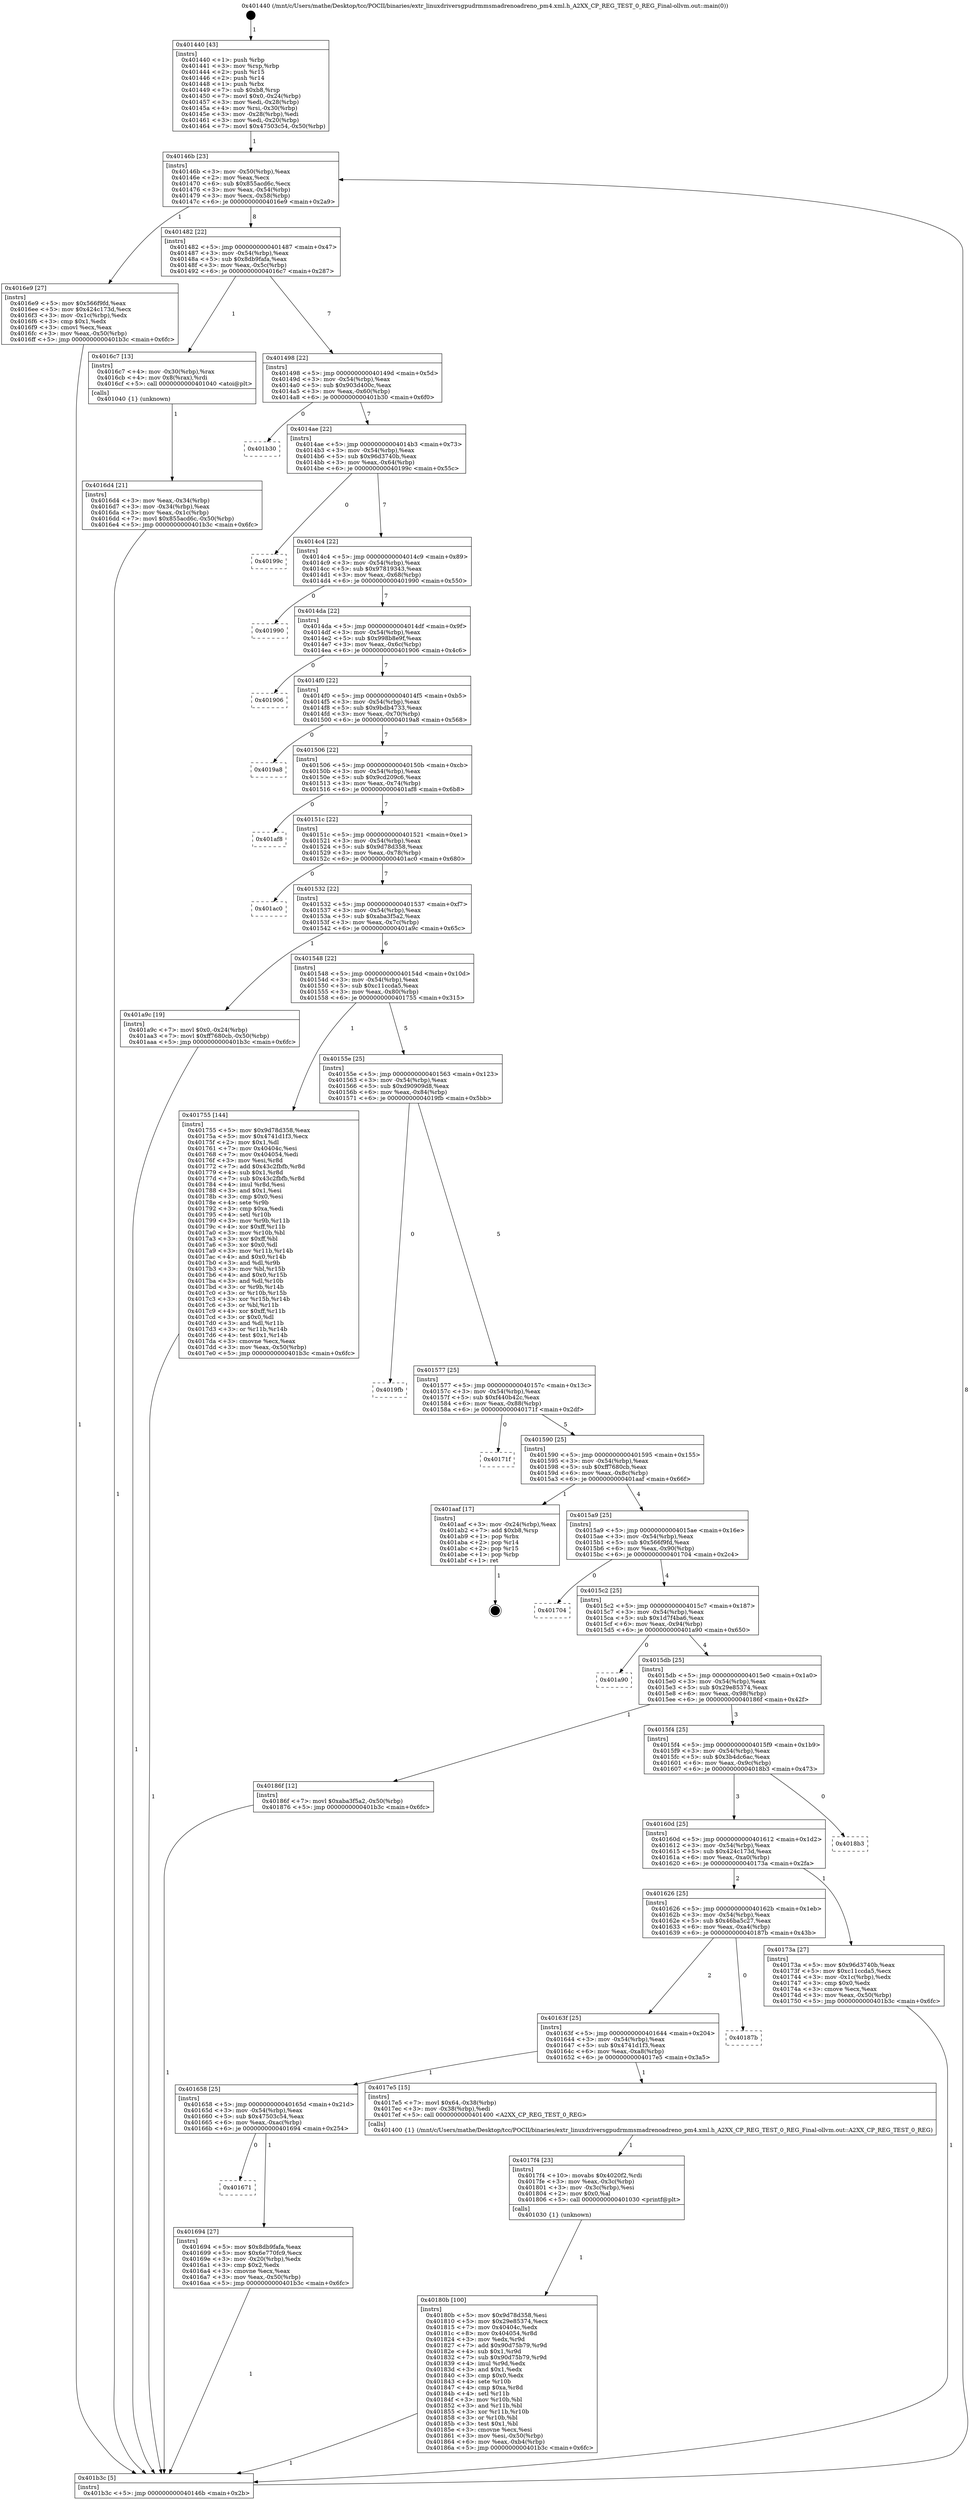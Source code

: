 digraph "0x401440" {
  label = "0x401440 (/mnt/c/Users/mathe/Desktop/tcc/POCII/binaries/extr_linuxdriversgpudrmmsmadrenoadreno_pm4.xml.h_A2XX_CP_REG_TEST_0_REG_Final-ollvm.out::main(0))"
  labelloc = "t"
  node[shape=record]

  Entry [label="",width=0.3,height=0.3,shape=circle,fillcolor=black,style=filled]
  "0x40146b" [label="{
     0x40146b [23]\l
     | [instrs]\l
     &nbsp;&nbsp;0x40146b \<+3\>: mov -0x50(%rbp),%eax\l
     &nbsp;&nbsp;0x40146e \<+2\>: mov %eax,%ecx\l
     &nbsp;&nbsp;0x401470 \<+6\>: sub $0x855acd6c,%ecx\l
     &nbsp;&nbsp;0x401476 \<+3\>: mov %eax,-0x54(%rbp)\l
     &nbsp;&nbsp;0x401479 \<+3\>: mov %ecx,-0x58(%rbp)\l
     &nbsp;&nbsp;0x40147c \<+6\>: je 00000000004016e9 \<main+0x2a9\>\l
  }"]
  "0x4016e9" [label="{
     0x4016e9 [27]\l
     | [instrs]\l
     &nbsp;&nbsp;0x4016e9 \<+5\>: mov $0x566f9fd,%eax\l
     &nbsp;&nbsp;0x4016ee \<+5\>: mov $0x424c173d,%ecx\l
     &nbsp;&nbsp;0x4016f3 \<+3\>: mov -0x1c(%rbp),%edx\l
     &nbsp;&nbsp;0x4016f6 \<+3\>: cmp $0x1,%edx\l
     &nbsp;&nbsp;0x4016f9 \<+3\>: cmovl %ecx,%eax\l
     &nbsp;&nbsp;0x4016fc \<+3\>: mov %eax,-0x50(%rbp)\l
     &nbsp;&nbsp;0x4016ff \<+5\>: jmp 0000000000401b3c \<main+0x6fc\>\l
  }"]
  "0x401482" [label="{
     0x401482 [22]\l
     | [instrs]\l
     &nbsp;&nbsp;0x401482 \<+5\>: jmp 0000000000401487 \<main+0x47\>\l
     &nbsp;&nbsp;0x401487 \<+3\>: mov -0x54(%rbp),%eax\l
     &nbsp;&nbsp;0x40148a \<+5\>: sub $0x8db9fafa,%eax\l
     &nbsp;&nbsp;0x40148f \<+3\>: mov %eax,-0x5c(%rbp)\l
     &nbsp;&nbsp;0x401492 \<+6\>: je 00000000004016c7 \<main+0x287\>\l
  }"]
  Exit [label="",width=0.3,height=0.3,shape=circle,fillcolor=black,style=filled,peripheries=2]
  "0x4016c7" [label="{
     0x4016c7 [13]\l
     | [instrs]\l
     &nbsp;&nbsp;0x4016c7 \<+4\>: mov -0x30(%rbp),%rax\l
     &nbsp;&nbsp;0x4016cb \<+4\>: mov 0x8(%rax),%rdi\l
     &nbsp;&nbsp;0x4016cf \<+5\>: call 0000000000401040 \<atoi@plt\>\l
     | [calls]\l
     &nbsp;&nbsp;0x401040 \{1\} (unknown)\l
  }"]
  "0x401498" [label="{
     0x401498 [22]\l
     | [instrs]\l
     &nbsp;&nbsp;0x401498 \<+5\>: jmp 000000000040149d \<main+0x5d\>\l
     &nbsp;&nbsp;0x40149d \<+3\>: mov -0x54(%rbp),%eax\l
     &nbsp;&nbsp;0x4014a0 \<+5\>: sub $0x903d400c,%eax\l
     &nbsp;&nbsp;0x4014a5 \<+3\>: mov %eax,-0x60(%rbp)\l
     &nbsp;&nbsp;0x4014a8 \<+6\>: je 0000000000401b30 \<main+0x6f0\>\l
  }"]
  "0x40180b" [label="{
     0x40180b [100]\l
     | [instrs]\l
     &nbsp;&nbsp;0x40180b \<+5\>: mov $0x9d78d358,%esi\l
     &nbsp;&nbsp;0x401810 \<+5\>: mov $0x29e85374,%ecx\l
     &nbsp;&nbsp;0x401815 \<+7\>: mov 0x40404c,%edx\l
     &nbsp;&nbsp;0x40181c \<+8\>: mov 0x404054,%r8d\l
     &nbsp;&nbsp;0x401824 \<+3\>: mov %edx,%r9d\l
     &nbsp;&nbsp;0x401827 \<+7\>: add $0x90d75b79,%r9d\l
     &nbsp;&nbsp;0x40182e \<+4\>: sub $0x1,%r9d\l
     &nbsp;&nbsp;0x401832 \<+7\>: sub $0x90d75b79,%r9d\l
     &nbsp;&nbsp;0x401839 \<+4\>: imul %r9d,%edx\l
     &nbsp;&nbsp;0x40183d \<+3\>: and $0x1,%edx\l
     &nbsp;&nbsp;0x401840 \<+3\>: cmp $0x0,%edx\l
     &nbsp;&nbsp;0x401843 \<+4\>: sete %r10b\l
     &nbsp;&nbsp;0x401847 \<+4\>: cmp $0xa,%r8d\l
     &nbsp;&nbsp;0x40184b \<+4\>: setl %r11b\l
     &nbsp;&nbsp;0x40184f \<+3\>: mov %r10b,%bl\l
     &nbsp;&nbsp;0x401852 \<+3\>: and %r11b,%bl\l
     &nbsp;&nbsp;0x401855 \<+3\>: xor %r11b,%r10b\l
     &nbsp;&nbsp;0x401858 \<+3\>: or %r10b,%bl\l
     &nbsp;&nbsp;0x40185b \<+3\>: test $0x1,%bl\l
     &nbsp;&nbsp;0x40185e \<+3\>: cmovne %ecx,%esi\l
     &nbsp;&nbsp;0x401861 \<+3\>: mov %esi,-0x50(%rbp)\l
     &nbsp;&nbsp;0x401864 \<+6\>: mov %eax,-0xb4(%rbp)\l
     &nbsp;&nbsp;0x40186a \<+5\>: jmp 0000000000401b3c \<main+0x6fc\>\l
  }"]
  "0x401b30" [label="{
     0x401b30\l
  }", style=dashed]
  "0x4014ae" [label="{
     0x4014ae [22]\l
     | [instrs]\l
     &nbsp;&nbsp;0x4014ae \<+5\>: jmp 00000000004014b3 \<main+0x73\>\l
     &nbsp;&nbsp;0x4014b3 \<+3\>: mov -0x54(%rbp),%eax\l
     &nbsp;&nbsp;0x4014b6 \<+5\>: sub $0x96d3740b,%eax\l
     &nbsp;&nbsp;0x4014bb \<+3\>: mov %eax,-0x64(%rbp)\l
     &nbsp;&nbsp;0x4014be \<+6\>: je 000000000040199c \<main+0x55c\>\l
  }"]
  "0x4017f4" [label="{
     0x4017f4 [23]\l
     | [instrs]\l
     &nbsp;&nbsp;0x4017f4 \<+10\>: movabs $0x4020f2,%rdi\l
     &nbsp;&nbsp;0x4017fe \<+3\>: mov %eax,-0x3c(%rbp)\l
     &nbsp;&nbsp;0x401801 \<+3\>: mov -0x3c(%rbp),%esi\l
     &nbsp;&nbsp;0x401804 \<+2\>: mov $0x0,%al\l
     &nbsp;&nbsp;0x401806 \<+5\>: call 0000000000401030 \<printf@plt\>\l
     | [calls]\l
     &nbsp;&nbsp;0x401030 \{1\} (unknown)\l
  }"]
  "0x40199c" [label="{
     0x40199c\l
  }", style=dashed]
  "0x4014c4" [label="{
     0x4014c4 [22]\l
     | [instrs]\l
     &nbsp;&nbsp;0x4014c4 \<+5\>: jmp 00000000004014c9 \<main+0x89\>\l
     &nbsp;&nbsp;0x4014c9 \<+3\>: mov -0x54(%rbp),%eax\l
     &nbsp;&nbsp;0x4014cc \<+5\>: sub $0x97819343,%eax\l
     &nbsp;&nbsp;0x4014d1 \<+3\>: mov %eax,-0x68(%rbp)\l
     &nbsp;&nbsp;0x4014d4 \<+6\>: je 0000000000401990 \<main+0x550\>\l
  }"]
  "0x4016d4" [label="{
     0x4016d4 [21]\l
     | [instrs]\l
     &nbsp;&nbsp;0x4016d4 \<+3\>: mov %eax,-0x34(%rbp)\l
     &nbsp;&nbsp;0x4016d7 \<+3\>: mov -0x34(%rbp),%eax\l
     &nbsp;&nbsp;0x4016da \<+3\>: mov %eax,-0x1c(%rbp)\l
     &nbsp;&nbsp;0x4016dd \<+7\>: movl $0x855acd6c,-0x50(%rbp)\l
     &nbsp;&nbsp;0x4016e4 \<+5\>: jmp 0000000000401b3c \<main+0x6fc\>\l
  }"]
  "0x401990" [label="{
     0x401990\l
  }", style=dashed]
  "0x4014da" [label="{
     0x4014da [22]\l
     | [instrs]\l
     &nbsp;&nbsp;0x4014da \<+5\>: jmp 00000000004014df \<main+0x9f\>\l
     &nbsp;&nbsp;0x4014df \<+3\>: mov -0x54(%rbp),%eax\l
     &nbsp;&nbsp;0x4014e2 \<+5\>: sub $0x998b8e9f,%eax\l
     &nbsp;&nbsp;0x4014e7 \<+3\>: mov %eax,-0x6c(%rbp)\l
     &nbsp;&nbsp;0x4014ea \<+6\>: je 0000000000401906 \<main+0x4c6\>\l
  }"]
  "0x401440" [label="{
     0x401440 [43]\l
     | [instrs]\l
     &nbsp;&nbsp;0x401440 \<+1\>: push %rbp\l
     &nbsp;&nbsp;0x401441 \<+3\>: mov %rsp,%rbp\l
     &nbsp;&nbsp;0x401444 \<+2\>: push %r15\l
     &nbsp;&nbsp;0x401446 \<+2\>: push %r14\l
     &nbsp;&nbsp;0x401448 \<+1\>: push %rbx\l
     &nbsp;&nbsp;0x401449 \<+7\>: sub $0xb8,%rsp\l
     &nbsp;&nbsp;0x401450 \<+7\>: movl $0x0,-0x24(%rbp)\l
     &nbsp;&nbsp;0x401457 \<+3\>: mov %edi,-0x28(%rbp)\l
     &nbsp;&nbsp;0x40145a \<+4\>: mov %rsi,-0x30(%rbp)\l
     &nbsp;&nbsp;0x40145e \<+3\>: mov -0x28(%rbp),%edi\l
     &nbsp;&nbsp;0x401461 \<+3\>: mov %edi,-0x20(%rbp)\l
     &nbsp;&nbsp;0x401464 \<+7\>: movl $0x47503c54,-0x50(%rbp)\l
  }"]
  "0x401906" [label="{
     0x401906\l
  }", style=dashed]
  "0x4014f0" [label="{
     0x4014f0 [22]\l
     | [instrs]\l
     &nbsp;&nbsp;0x4014f0 \<+5\>: jmp 00000000004014f5 \<main+0xb5\>\l
     &nbsp;&nbsp;0x4014f5 \<+3\>: mov -0x54(%rbp),%eax\l
     &nbsp;&nbsp;0x4014f8 \<+5\>: sub $0x9bdb4733,%eax\l
     &nbsp;&nbsp;0x4014fd \<+3\>: mov %eax,-0x70(%rbp)\l
     &nbsp;&nbsp;0x401500 \<+6\>: je 00000000004019a8 \<main+0x568\>\l
  }"]
  "0x401b3c" [label="{
     0x401b3c [5]\l
     | [instrs]\l
     &nbsp;&nbsp;0x401b3c \<+5\>: jmp 000000000040146b \<main+0x2b\>\l
  }"]
  "0x4019a8" [label="{
     0x4019a8\l
  }", style=dashed]
  "0x401506" [label="{
     0x401506 [22]\l
     | [instrs]\l
     &nbsp;&nbsp;0x401506 \<+5\>: jmp 000000000040150b \<main+0xcb\>\l
     &nbsp;&nbsp;0x40150b \<+3\>: mov -0x54(%rbp),%eax\l
     &nbsp;&nbsp;0x40150e \<+5\>: sub $0x9cd209c6,%eax\l
     &nbsp;&nbsp;0x401513 \<+3\>: mov %eax,-0x74(%rbp)\l
     &nbsp;&nbsp;0x401516 \<+6\>: je 0000000000401af8 \<main+0x6b8\>\l
  }"]
  "0x401671" [label="{
     0x401671\l
  }", style=dashed]
  "0x401af8" [label="{
     0x401af8\l
  }", style=dashed]
  "0x40151c" [label="{
     0x40151c [22]\l
     | [instrs]\l
     &nbsp;&nbsp;0x40151c \<+5\>: jmp 0000000000401521 \<main+0xe1\>\l
     &nbsp;&nbsp;0x401521 \<+3\>: mov -0x54(%rbp),%eax\l
     &nbsp;&nbsp;0x401524 \<+5\>: sub $0x9d78d358,%eax\l
     &nbsp;&nbsp;0x401529 \<+3\>: mov %eax,-0x78(%rbp)\l
     &nbsp;&nbsp;0x40152c \<+6\>: je 0000000000401ac0 \<main+0x680\>\l
  }"]
  "0x401694" [label="{
     0x401694 [27]\l
     | [instrs]\l
     &nbsp;&nbsp;0x401694 \<+5\>: mov $0x8db9fafa,%eax\l
     &nbsp;&nbsp;0x401699 \<+5\>: mov $0x6e770fc9,%ecx\l
     &nbsp;&nbsp;0x40169e \<+3\>: mov -0x20(%rbp),%edx\l
     &nbsp;&nbsp;0x4016a1 \<+3\>: cmp $0x2,%edx\l
     &nbsp;&nbsp;0x4016a4 \<+3\>: cmovne %ecx,%eax\l
     &nbsp;&nbsp;0x4016a7 \<+3\>: mov %eax,-0x50(%rbp)\l
     &nbsp;&nbsp;0x4016aa \<+5\>: jmp 0000000000401b3c \<main+0x6fc\>\l
  }"]
  "0x401ac0" [label="{
     0x401ac0\l
  }", style=dashed]
  "0x401532" [label="{
     0x401532 [22]\l
     | [instrs]\l
     &nbsp;&nbsp;0x401532 \<+5\>: jmp 0000000000401537 \<main+0xf7\>\l
     &nbsp;&nbsp;0x401537 \<+3\>: mov -0x54(%rbp),%eax\l
     &nbsp;&nbsp;0x40153a \<+5\>: sub $0xaba3f5a2,%eax\l
     &nbsp;&nbsp;0x40153f \<+3\>: mov %eax,-0x7c(%rbp)\l
     &nbsp;&nbsp;0x401542 \<+6\>: je 0000000000401a9c \<main+0x65c\>\l
  }"]
  "0x401658" [label="{
     0x401658 [25]\l
     | [instrs]\l
     &nbsp;&nbsp;0x401658 \<+5\>: jmp 000000000040165d \<main+0x21d\>\l
     &nbsp;&nbsp;0x40165d \<+3\>: mov -0x54(%rbp),%eax\l
     &nbsp;&nbsp;0x401660 \<+5\>: sub $0x47503c54,%eax\l
     &nbsp;&nbsp;0x401665 \<+6\>: mov %eax,-0xac(%rbp)\l
     &nbsp;&nbsp;0x40166b \<+6\>: je 0000000000401694 \<main+0x254\>\l
  }"]
  "0x401a9c" [label="{
     0x401a9c [19]\l
     | [instrs]\l
     &nbsp;&nbsp;0x401a9c \<+7\>: movl $0x0,-0x24(%rbp)\l
     &nbsp;&nbsp;0x401aa3 \<+7\>: movl $0xff7680cb,-0x50(%rbp)\l
     &nbsp;&nbsp;0x401aaa \<+5\>: jmp 0000000000401b3c \<main+0x6fc\>\l
  }"]
  "0x401548" [label="{
     0x401548 [22]\l
     | [instrs]\l
     &nbsp;&nbsp;0x401548 \<+5\>: jmp 000000000040154d \<main+0x10d\>\l
     &nbsp;&nbsp;0x40154d \<+3\>: mov -0x54(%rbp),%eax\l
     &nbsp;&nbsp;0x401550 \<+5\>: sub $0xc11ccda5,%eax\l
     &nbsp;&nbsp;0x401555 \<+3\>: mov %eax,-0x80(%rbp)\l
     &nbsp;&nbsp;0x401558 \<+6\>: je 0000000000401755 \<main+0x315\>\l
  }"]
  "0x4017e5" [label="{
     0x4017e5 [15]\l
     | [instrs]\l
     &nbsp;&nbsp;0x4017e5 \<+7\>: movl $0x64,-0x38(%rbp)\l
     &nbsp;&nbsp;0x4017ec \<+3\>: mov -0x38(%rbp),%edi\l
     &nbsp;&nbsp;0x4017ef \<+5\>: call 0000000000401400 \<A2XX_CP_REG_TEST_0_REG\>\l
     | [calls]\l
     &nbsp;&nbsp;0x401400 \{1\} (/mnt/c/Users/mathe/Desktop/tcc/POCII/binaries/extr_linuxdriversgpudrmmsmadrenoadreno_pm4.xml.h_A2XX_CP_REG_TEST_0_REG_Final-ollvm.out::A2XX_CP_REG_TEST_0_REG)\l
  }"]
  "0x401755" [label="{
     0x401755 [144]\l
     | [instrs]\l
     &nbsp;&nbsp;0x401755 \<+5\>: mov $0x9d78d358,%eax\l
     &nbsp;&nbsp;0x40175a \<+5\>: mov $0x4741d1f3,%ecx\l
     &nbsp;&nbsp;0x40175f \<+2\>: mov $0x1,%dl\l
     &nbsp;&nbsp;0x401761 \<+7\>: mov 0x40404c,%esi\l
     &nbsp;&nbsp;0x401768 \<+7\>: mov 0x404054,%edi\l
     &nbsp;&nbsp;0x40176f \<+3\>: mov %esi,%r8d\l
     &nbsp;&nbsp;0x401772 \<+7\>: add $0x43c2fbfb,%r8d\l
     &nbsp;&nbsp;0x401779 \<+4\>: sub $0x1,%r8d\l
     &nbsp;&nbsp;0x40177d \<+7\>: sub $0x43c2fbfb,%r8d\l
     &nbsp;&nbsp;0x401784 \<+4\>: imul %r8d,%esi\l
     &nbsp;&nbsp;0x401788 \<+3\>: and $0x1,%esi\l
     &nbsp;&nbsp;0x40178b \<+3\>: cmp $0x0,%esi\l
     &nbsp;&nbsp;0x40178e \<+4\>: sete %r9b\l
     &nbsp;&nbsp;0x401792 \<+3\>: cmp $0xa,%edi\l
     &nbsp;&nbsp;0x401795 \<+4\>: setl %r10b\l
     &nbsp;&nbsp;0x401799 \<+3\>: mov %r9b,%r11b\l
     &nbsp;&nbsp;0x40179c \<+4\>: xor $0xff,%r11b\l
     &nbsp;&nbsp;0x4017a0 \<+3\>: mov %r10b,%bl\l
     &nbsp;&nbsp;0x4017a3 \<+3\>: xor $0xff,%bl\l
     &nbsp;&nbsp;0x4017a6 \<+3\>: xor $0x0,%dl\l
     &nbsp;&nbsp;0x4017a9 \<+3\>: mov %r11b,%r14b\l
     &nbsp;&nbsp;0x4017ac \<+4\>: and $0x0,%r14b\l
     &nbsp;&nbsp;0x4017b0 \<+3\>: and %dl,%r9b\l
     &nbsp;&nbsp;0x4017b3 \<+3\>: mov %bl,%r15b\l
     &nbsp;&nbsp;0x4017b6 \<+4\>: and $0x0,%r15b\l
     &nbsp;&nbsp;0x4017ba \<+3\>: and %dl,%r10b\l
     &nbsp;&nbsp;0x4017bd \<+3\>: or %r9b,%r14b\l
     &nbsp;&nbsp;0x4017c0 \<+3\>: or %r10b,%r15b\l
     &nbsp;&nbsp;0x4017c3 \<+3\>: xor %r15b,%r14b\l
     &nbsp;&nbsp;0x4017c6 \<+3\>: or %bl,%r11b\l
     &nbsp;&nbsp;0x4017c9 \<+4\>: xor $0xff,%r11b\l
     &nbsp;&nbsp;0x4017cd \<+3\>: or $0x0,%dl\l
     &nbsp;&nbsp;0x4017d0 \<+3\>: and %dl,%r11b\l
     &nbsp;&nbsp;0x4017d3 \<+3\>: or %r11b,%r14b\l
     &nbsp;&nbsp;0x4017d6 \<+4\>: test $0x1,%r14b\l
     &nbsp;&nbsp;0x4017da \<+3\>: cmovne %ecx,%eax\l
     &nbsp;&nbsp;0x4017dd \<+3\>: mov %eax,-0x50(%rbp)\l
     &nbsp;&nbsp;0x4017e0 \<+5\>: jmp 0000000000401b3c \<main+0x6fc\>\l
  }"]
  "0x40155e" [label="{
     0x40155e [25]\l
     | [instrs]\l
     &nbsp;&nbsp;0x40155e \<+5\>: jmp 0000000000401563 \<main+0x123\>\l
     &nbsp;&nbsp;0x401563 \<+3\>: mov -0x54(%rbp),%eax\l
     &nbsp;&nbsp;0x401566 \<+5\>: sub $0xd90909d8,%eax\l
     &nbsp;&nbsp;0x40156b \<+6\>: mov %eax,-0x84(%rbp)\l
     &nbsp;&nbsp;0x401571 \<+6\>: je 00000000004019fb \<main+0x5bb\>\l
  }"]
  "0x40163f" [label="{
     0x40163f [25]\l
     | [instrs]\l
     &nbsp;&nbsp;0x40163f \<+5\>: jmp 0000000000401644 \<main+0x204\>\l
     &nbsp;&nbsp;0x401644 \<+3\>: mov -0x54(%rbp),%eax\l
     &nbsp;&nbsp;0x401647 \<+5\>: sub $0x4741d1f3,%eax\l
     &nbsp;&nbsp;0x40164c \<+6\>: mov %eax,-0xa8(%rbp)\l
     &nbsp;&nbsp;0x401652 \<+6\>: je 00000000004017e5 \<main+0x3a5\>\l
  }"]
  "0x4019fb" [label="{
     0x4019fb\l
  }", style=dashed]
  "0x401577" [label="{
     0x401577 [25]\l
     | [instrs]\l
     &nbsp;&nbsp;0x401577 \<+5\>: jmp 000000000040157c \<main+0x13c\>\l
     &nbsp;&nbsp;0x40157c \<+3\>: mov -0x54(%rbp),%eax\l
     &nbsp;&nbsp;0x40157f \<+5\>: sub $0xf440b42c,%eax\l
     &nbsp;&nbsp;0x401584 \<+6\>: mov %eax,-0x88(%rbp)\l
     &nbsp;&nbsp;0x40158a \<+6\>: je 000000000040171f \<main+0x2df\>\l
  }"]
  "0x40187b" [label="{
     0x40187b\l
  }", style=dashed]
  "0x40171f" [label="{
     0x40171f\l
  }", style=dashed]
  "0x401590" [label="{
     0x401590 [25]\l
     | [instrs]\l
     &nbsp;&nbsp;0x401590 \<+5\>: jmp 0000000000401595 \<main+0x155\>\l
     &nbsp;&nbsp;0x401595 \<+3\>: mov -0x54(%rbp),%eax\l
     &nbsp;&nbsp;0x401598 \<+5\>: sub $0xff7680cb,%eax\l
     &nbsp;&nbsp;0x40159d \<+6\>: mov %eax,-0x8c(%rbp)\l
     &nbsp;&nbsp;0x4015a3 \<+6\>: je 0000000000401aaf \<main+0x66f\>\l
  }"]
  "0x401626" [label="{
     0x401626 [25]\l
     | [instrs]\l
     &nbsp;&nbsp;0x401626 \<+5\>: jmp 000000000040162b \<main+0x1eb\>\l
     &nbsp;&nbsp;0x40162b \<+3\>: mov -0x54(%rbp),%eax\l
     &nbsp;&nbsp;0x40162e \<+5\>: sub $0x46ba5c27,%eax\l
     &nbsp;&nbsp;0x401633 \<+6\>: mov %eax,-0xa4(%rbp)\l
     &nbsp;&nbsp;0x401639 \<+6\>: je 000000000040187b \<main+0x43b\>\l
  }"]
  "0x401aaf" [label="{
     0x401aaf [17]\l
     | [instrs]\l
     &nbsp;&nbsp;0x401aaf \<+3\>: mov -0x24(%rbp),%eax\l
     &nbsp;&nbsp;0x401ab2 \<+7\>: add $0xb8,%rsp\l
     &nbsp;&nbsp;0x401ab9 \<+1\>: pop %rbx\l
     &nbsp;&nbsp;0x401aba \<+2\>: pop %r14\l
     &nbsp;&nbsp;0x401abc \<+2\>: pop %r15\l
     &nbsp;&nbsp;0x401abe \<+1\>: pop %rbp\l
     &nbsp;&nbsp;0x401abf \<+1\>: ret\l
  }"]
  "0x4015a9" [label="{
     0x4015a9 [25]\l
     | [instrs]\l
     &nbsp;&nbsp;0x4015a9 \<+5\>: jmp 00000000004015ae \<main+0x16e\>\l
     &nbsp;&nbsp;0x4015ae \<+3\>: mov -0x54(%rbp),%eax\l
     &nbsp;&nbsp;0x4015b1 \<+5\>: sub $0x566f9fd,%eax\l
     &nbsp;&nbsp;0x4015b6 \<+6\>: mov %eax,-0x90(%rbp)\l
     &nbsp;&nbsp;0x4015bc \<+6\>: je 0000000000401704 \<main+0x2c4\>\l
  }"]
  "0x40173a" [label="{
     0x40173a [27]\l
     | [instrs]\l
     &nbsp;&nbsp;0x40173a \<+5\>: mov $0x96d3740b,%eax\l
     &nbsp;&nbsp;0x40173f \<+5\>: mov $0xc11ccda5,%ecx\l
     &nbsp;&nbsp;0x401744 \<+3\>: mov -0x1c(%rbp),%edx\l
     &nbsp;&nbsp;0x401747 \<+3\>: cmp $0x0,%edx\l
     &nbsp;&nbsp;0x40174a \<+3\>: cmove %ecx,%eax\l
     &nbsp;&nbsp;0x40174d \<+3\>: mov %eax,-0x50(%rbp)\l
     &nbsp;&nbsp;0x401750 \<+5\>: jmp 0000000000401b3c \<main+0x6fc\>\l
  }"]
  "0x401704" [label="{
     0x401704\l
  }", style=dashed]
  "0x4015c2" [label="{
     0x4015c2 [25]\l
     | [instrs]\l
     &nbsp;&nbsp;0x4015c2 \<+5\>: jmp 00000000004015c7 \<main+0x187\>\l
     &nbsp;&nbsp;0x4015c7 \<+3\>: mov -0x54(%rbp),%eax\l
     &nbsp;&nbsp;0x4015ca \<+5\>: sub $0x1d7f4ba6,%eax\l
     &nbsp;&nbsp;0x4015cf \<+6\>: mov %eax,-0x94(%rbp)\l
     &nbsp;&nbsp;0x4015d5 \<+6\>: je 0000000000401a90 \<main+0x650\>\l
  }"]
  "0x40160d" [label="{
     0x40160d [25]\l
     | [instrs]\l
     &nbsp;&nbsp;0x40160d \<+5\>: jmp 0000000000401612 \<main+0x1d2\>\l
     &nbsp;&nbsp;0x401612 \<+3\>: mov -0x54(%rbp),%eax\l
     &nbsp;&nbsp;0x401615 \<+5\>: sub $0x424c173d,%eax\l
     &nbsp;&nbsp;0x40161a \<+6\>: mov %eax,-0xa0(%rbp)\l
     &nbsp;&nbsp;0x401620 \<+6\>: je 000000000040173a \<main+0x2fa\>\l
  }"]
  "0x401a90" [label="{
     0x401a90\l
  }", style=dashed]
  "0x4015db" [label="{
     0x4015db [25]\l
     | [instrs]\l
     &nbsp;&nbsp;0x4015db \<+5\>: jmp 00000000004015e0 \<main+0x1a0\>\l
     &nbsp;&nbsp;0x4015e0 \<+3\>: mov -0x54(%rbp),%eax\l
     &nbsp;&nbsp;0x4015e3 \<+5\>: sub $0x29e85374,%eax\l
     &nbsp;&nbsp;0x4015e8 \<+6\>: mov %eax,-0x98(%rbp)\l
     &nbsp;&nbsp;0x4015ee \<+6\>: je 000000000040186f \<main+0x42f\>\l
  }"]
  "0x4018b3" [label="{
     0x4018b3\l
  }", style=dashed]
  "0x40186f" [label="{
     0x40186f [12]\l
     | [instrs]\l
     &nbsp;&nbsp;0x40186f \<+7\>: movl $0xaba3f5a2,-0x50(%rbp)\l
     &nbsp;&nbsp;0x401876 \<+5\>: jmp 0000000000401b3c \<main+0x6fc\>\l
  }"]
  "0x4015f4" [label="{
     0x4015f4 [25]\l
     | [instrs]\l
     &nbsp;&nbsp;0x4015f4 \<+5\>: jmp 00000000004015f9 \<main+0x1b9\>\l
     &nbsp;&nbsp;0x4015f9 \<+3\>: mov -0x54(%rbp),%eax\l
     &nbsp;&nbsp;0x4015fc \<+5\>: sub $0x3b4dc6ac,%eax\l
     &nbsp;&nbsp;0x401601 \<+6\>: mov %eax,-0x9c(%rbp)\l
     &nbsp;&nbsp;0x401607 \<+6\>: je 00000000004018b3 \<main+0x473\>\l
  }"]
  Entry -> "0x401440" [label=" 1"]
  "0x40146b" -> "0x4016e9" [label=" 1"]
  "0x40146b" -> "0x401482" [label=" 8"]
  "0x401aaf" -> Exit [label=" 1"]
  "0x401482" -> "0x4016c7" [label=" 1"]
  "0x401482" -> "0x401498" [label=" 7"]
  "0x401a9c" -> "0x401b3c" [label=" 1"]
  "0x401498" -> "0x401b30" [label=" 0"]
  "0x401498" -> "0x4014ae" [label=" 7"]
  "0x40186f" -> "0x401b3c" [label=" 1"]
  "0x4014ae" -> "0x40199c" [label=" 0"]
  "0x4014ae" -> "0x4014c4" [label=" 7"]
  "0x40180b" -> "0x401b3c" [label=" 1"]
  "0x4014c4" -> "0x401990" [label=" 0"]
  "0x4014c4" -> "0x4014da" [label=" 7"]
  "0x4017f4" -> "0x40180b" [label=" 1"]
  "0x4014da" -> "0x401906" [label=" 0"]
  "0x4014da" -> "0x4014f0" [label=" 7"]
  "0x4017e5" -> "0x4017f4" [label=" 1"]
  "0x4014f0" -> "0x4019a8" [label=" 0"]
  "0x4014f0" -> "0x401506" [label=" 7"]
  "0x401755" -> "0x401b3c" [label=" 1"]
  "0x401506" -> "0x401af8" [label=" 0"]
  "0x401506" -> "0x40151c" [label=" 7"]
  "0x40173a" -> "0x401b3c" [label=" 1"]
  "0x40151c" -> "0x401ac0" [label=" 0"]
  "0x40151c" -> "0x401532" [label=" 7"]
  "0x4016e9" -> "0x401b3c" [label=" 1"]
  "0x401532" -> "0x401a9c" [label=" 1"]
  "0x401532" -> "0x401548" [label=" 6"]
  "0x4016c7" -> "0x4016d4" [label=" 1"]
  "0x401548" -> "0x401755" [label=" 1"]
  "0x401548" -> "0x40155e" [label=" 5"]
  "0x401b3c" -> "0x40146b" [label=" 8"]
  "0x40155e" -> "0x4019fb" [label=" 0"]
  "0x40155e" -> "0x401577" [label=" 5"]
  "0x401694" -> "0x401b3c" [label=" 1"]
  "0x401577" -> "0x40171f" [label=" 0"]
  "0x401577" -> "0x401590" [label=" 5"]
  "0x401658" -> "0x401671" [label=" 0"]
  "0x401590" -> "0x401aaf" [label=" 1"]
  "0x401590" -> "0x4015a9" [label=" 4"]
  "0x4016d4" -> "0x401b3c" [label=" 1"]
  "0x4015a9" -> "0x401704" [label=" 0"]
  "0x4015a9" -> "0x4015c2" [label=" 4"]
  "0x40163f" -> "0x401658" [label=" 1"]
  "0x4015c2" -> "0x401a90" [label=" 0"]
  "0x4015c2" -> "0x4015db" [label=" 4"]
  "0x401440" -> "0x40146b" [label=" 1"]
  "0x4015db" -> "0x40186f" [label=" 1"]
  "0x4015db" -> "0x4015f4" [label=" 3"]
  "0x401626" -> "0x40163f" [label=" 2"]
  "0x4015f4" -> "0x4018b3" [label=" 0"]
  "0x4015f4" -> "0x40160d" [label=" 3"]
  "0x40163f" -> "0x4017e5" [label=" 1"]
  "0x40160d" -> "0x40173a" [label=" 1"]
  "0x40160d" -> "0x401626" [label=" 2"]
  "0x401658" -> "0x401694" [label=" 1"]
  "0x401626" -> "0x40187b" [label=" 0"]
}
